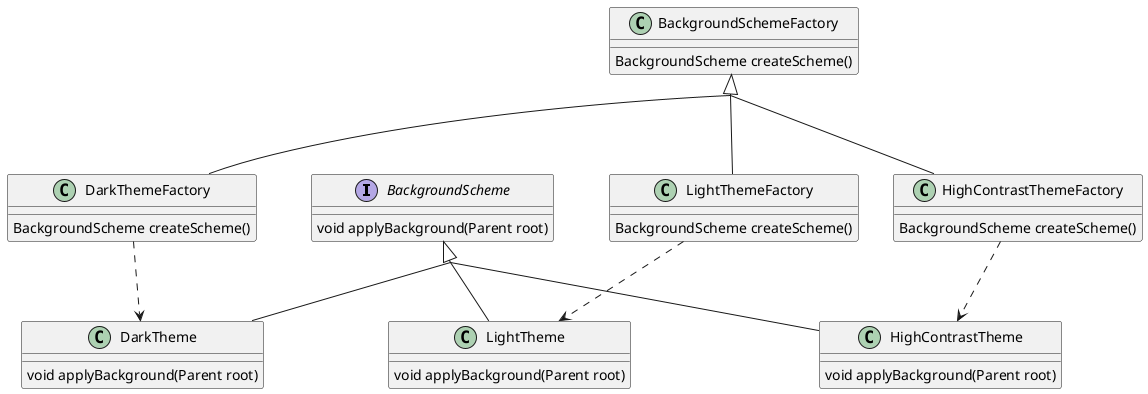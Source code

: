 @startuml
interface BackgroundScheme {
    void applyBackground(Parent root)
}

class DarkTheme implements BackgroundScheme {
   void applyBackground(Parent root)
}

class LightTheme implements BackgroundScheme {
    void applyBackground(Parent root)
}

class HighContrastTheme implements BackgroundScheme {
   void applyBackground(Parent root)
}

class BackgroundSchemeFactory {
     BackgroundScheme createScheme()
}

class DarkThemeFactory implements BackgroundSchemeFactory {
    BackgroundScheme createScheme()
}

class LightThemeFactory implements BackgroundSchemeFactory {
    BackgroundScheme createScheme()
}

class HighContrastThemeFactory implements BackgroundSchemeFactory {
    BackgroundScheme createScheme()
}

skinparam groupInheritance 3
DarkThemeFactory ..> DarkTheme
LightThemeFactory ..> LightTheme
HighContrastThemeFactory ..> HighContrastTheme
@enduml